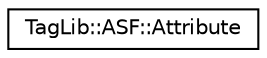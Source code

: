 digraph "Graphical Class Hierarchy"
{
  edge [fontname="Helvetica",fontsize="10",labelfontname="Helvetica",labelfontsize="10"];
  node [fontname="Helvetica",fontsize="10",shape=record];
  rankdir="LR";
  Node1 [label="TagLib::ASF::Attribute",height=0.2,width=0.4,color="black", fillcolor="white", style="filled",URL="$class_tag_lib_1_1_a_s_f_1_1_attribute.html"];
}

